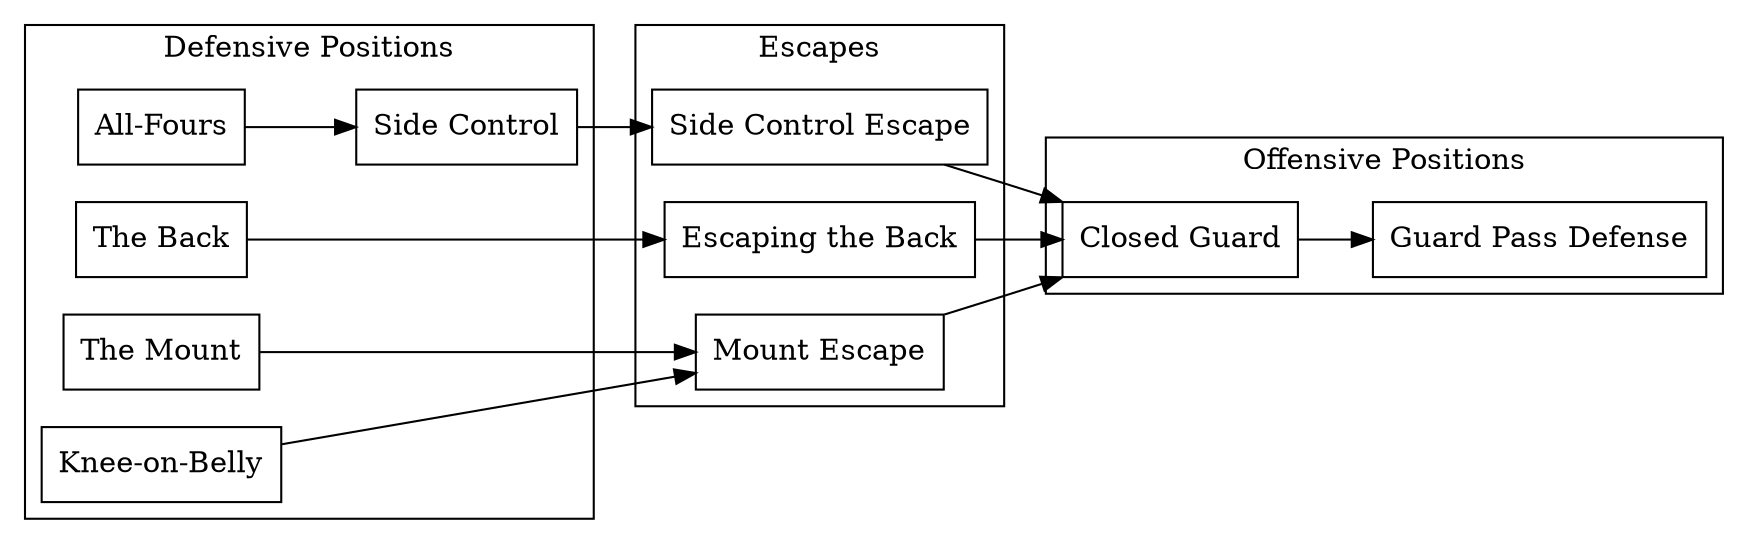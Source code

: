 digraph BJJTransitions {
    rankdir=LR;
    node [shape=box];

    TheBack [label="The Back"];
    AllFours [label="All-Fours"];
    TheMount [label="The Mount"];
    SideControl [label="Side Control"];
    KneeOnBelly [label="Knee-on-Belly"];
    EscapingBack [label="Escaping the Back"];
    MountEscape [label="Mount Escape"];
    SideControlEscape [label="Side Control Escape"];
    ClosedGuard [label="Closed Guard"];
    GuardPassDefense [label="Guard Pass Defense"];

    TheBack -> EscapingBack;
    AllFours -> SideControl;
    TheMount -> MountEscape;
    SideControl -> SideControlEscape;
    KneeOnBelly -> MountEscape;
    EscapingBack -> ClosedGuard;
    MountEscape -> ClosedGuard;
    SideControlEscape -> ClosedGuard;
    ClosedGuard -> GuardPassDefense;

    subgraph cluster_defense {
        label="Defensive Positions";
        TheBack;
        AllFours;
        TheMount;
        SideControl;
        KneeOnBelly;
    }

    subgraph cluster_escapes {
        label="Escapes";
        EscapingBack;
        MountEscape;
        SideControlEscape;
    }

    subgraph cluster_offense {
        label="Offensive Positions";
        ClosedGuard;
        GuardPassDefense;
    }
}
